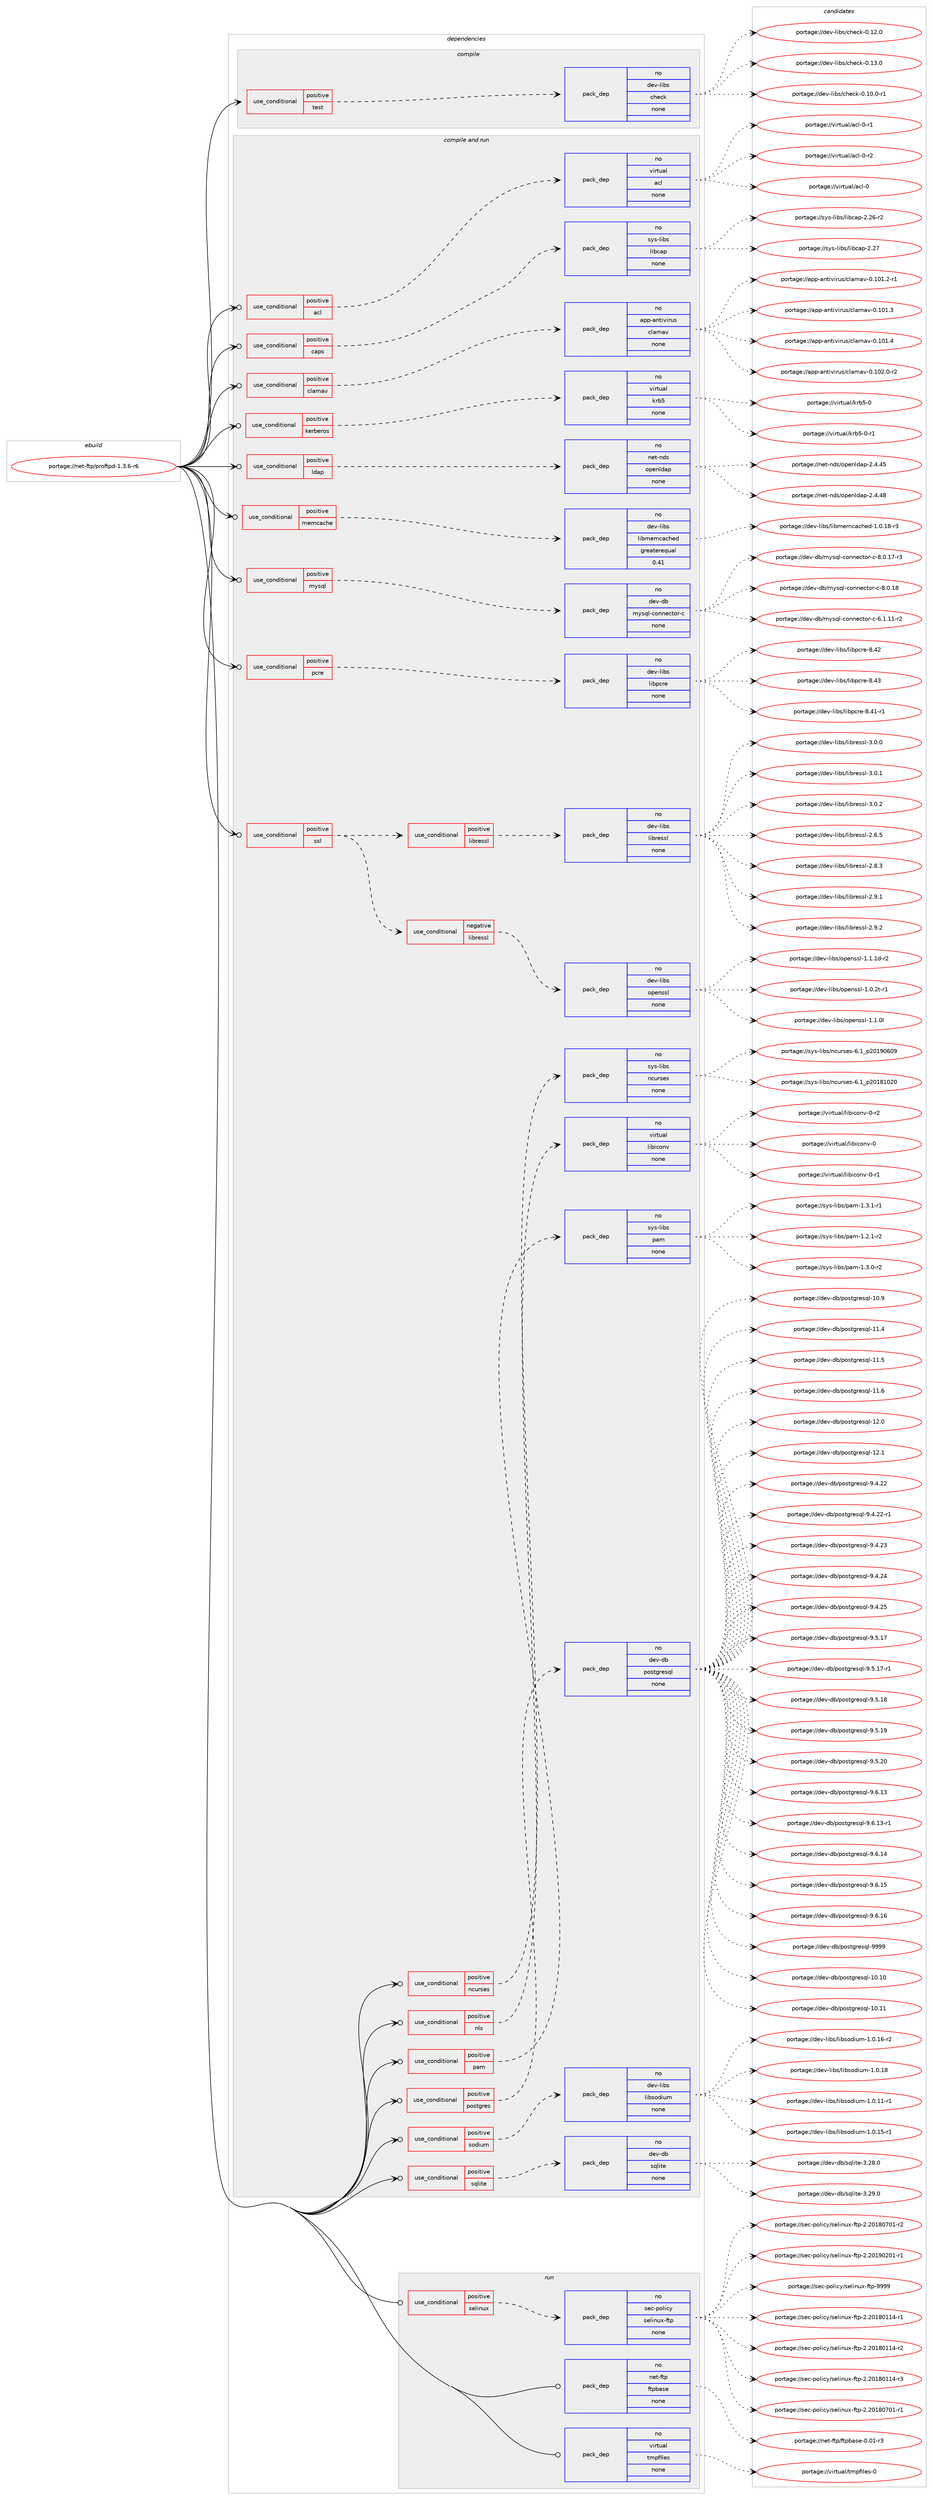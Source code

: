 digraph prolog {

# *************
# Graph options
# *************

newrank=true;
concentrate=true;
compound=true;
graph [rankdir=LR,fontname=Helvetica,fontsize=10,ranksep=1.5];#, ranksep=2.5, nodesep=0.2];
edge  [arrowhead=vee];
node  [fontname=Helvetica,fontsize=10];

# **********
# The ebuild
# **********

subgraph cluster_leftcol {
color=gray;
rank=same;
label=<<i>ebuild</i>>;
id [label="portage://net-ftp/proftpd-1.3.6-r6", color=red, width=4, href="../net-ftp/proftpd-1.3.6-r6.svg"];
}

# ****************
# The dependencies
# ****************

subgraph cluster_midcol {
color=gray;
label=<<i>dependencies</i>>;
subgraph cluster_compile {
fillcolor="#eeeeee";
style=filled;
label=<<i>compile</i>>;
subgraph cond88545 {
dependency354240 [label=<<TABLE BORDER="0" CELLBORDER="1" CELLSPACING="0" CELLPADDING="4"><TR><TD ROWSPAN="3" CELLPADDING="10">use_conditional</TD></TR><TR><TD>positive</TD></TR><TR><TD>test</TD></TR></TABLE>>, shape=none, color=red];
subgraph pack259837 {
dependency354241 [label=<<TABLE BORDER="0" CELLBORDER="1" CELLSPACING="0" CELLPADDING="4" WIDTH="220"><TR><TD ROWSPAN="6" CELLPADDING="30">pack_dep</TD></TR><TR><TD WIDTH="110">no</TD></TR><TR><TD>dev-libs</TD></TR><TR><TD>check</TD></TR><TR><TD>none</TD></TR><TR><TD></TD></TR></TABLE>>, shape=none, color=blue];
}
dependency354240:e -> dependency354241:w [weight=20,style="dashed",arrowhead="vee"];
}
id:e -> dependency354240:w [weight=20,style="solid",arrowhead="vee"];
}
subgraph cluster_compileandrun {
fillcolor="#eeeeee";
style=filled;
label=<<i>compile and run</i>>;
subgraph cond88546 {
dependency354242 [label=<<TABLE BORDER="0" CELLBORDER="1" CELLSPACING="0" CELLPADDING="4"><TR><TD ROWSPAN="3" CELLPADDING="10">use_conditional</TD></TR><TR><TD>positive</TD></TR><TR><TD>acl</TD></TR></TABLE>>, shape=none, color=red];
subgraph pack259838 {
dependency354243 [label=<<TABLE BORDER="0" CELLBORDER="1" CELLSPACING="0" CELLPADDING="4" WIDTH="220"><TR><TD ROWSPAN="6" CELLPADDING="30">pack_dep</TD></TR><TR><TD WIDTH="110">no</TD></TR><TR><TD>virtual</TD></TR><TR><TD>acl</TD></TR><TR><TD>none</TD></TR><TR><TD></TD></TR></TABLE>>, shape=none, color=blue];
}
dependency354242:e -> dependency354243:w [weight=20,style="dashed",arrowhead="vee"];
}
id:e -> dependency354242:w [weight=20,style="solid",arrowhead="odotvee"];
subgraph cond88547 {
dependency354244 [label=<<TABLE BORDER="0" CELLBORDER="1" CELLSPACING="0" CELLPADDING="4"><TR><TD ROWSPAN="3" CELLPADDING="10">use_conditional</TD></TR><TR><TD>positive</TD></TR><TR><TD>caps</TD></TR></TABLE>>, shape=none, color=red];
subgraph pack259839 {
dependency354245 [label=<<TABLE BORDER="0" CELLBORDER="1" CELLSPACING="0" CELLPADDING="4" WIDTH="220"><TR><TD ROWSPAN="6" CELLPADDING="30">pack_dep</TD></TR><TR><TD WIDTH="110">no</TD></TR><TR><TD>sys-libs</TD></TR><TR><TD>libcap</TD></TR><TR><TD>none</TD></TR><TR><TD></TD></TR></TABLE>>, shape=none, color=blue];
}
dependency354244:e -> dependency354245:w [weight=20,style="dashed",arrowhead="vee"];
}
id:e -> dependency354244:w [weight=20,style="solid",arrowhead="odotvee"];
subgraph cond88548 {
dependency354246 [label=<<TABLE BORDER="0" CELLBORDER="1" CELLSPACING="0" CELLPADDING="4"><TR><TD ROWSPAN="3" CELLPADDING="10">use_conditional</TD></TR><TR><TD>positive</TD></TR><TR><TD>clamav</TD></TR></TABLE>>, shape=none, color=red];
subgraph pack259840 {
dependency354247 [label=<<TABLE BORDER="0" CELLBORDER="1" CELLSPACING="0" CELLPADDING="4" WIDTH="220"><TR><TD ROWSPAN="6" CELLPADDING="30">pack_dep</TD></TR><TR><TD WIDTH="110">no</TD></TR><TR><TD>app-antivirus</TD></TR><TR><TD>clamav</TD></TR><TR><TD>none</TD></TR><TR><TD></TD></TR></TABLE>>, shape=none, color=blue];
}
dependency354246:e -> dependency354247:w [weight=20,style="dashed",arrowhead="vee"];
}
id:e -> dependency354246:w [weight=20,style="solid",arrowhead="odotvee"];
subgraph cond88549 {
dependency354248 [label=<<TABLE BORDER="0" CELLBORDER="1" CELLSPACING="0" CELLPADDING="4"><TR><TD ROWSPAN="3" CELLPADDING="10">use_conditional</TD></TR><TR><TD>positive</TD></TR><TR><TD>kerberos</TD></TR></TABLE>>, shape=none, color=red];
subgraph pack259841 {
dependency354249 [label=<<TABLE BORDER="0" CELLBORDER="1" CELLSPACING="0" CELLPADDING="4" WIDTH="220"><TR><TD ROWSPAN="6" CELLPADDING="30">pack_dep</TD></TR><TR><TD WIDTH="110">no</TD></TR><TR><TD>virtual</TD></TR><TR><TD>krb5</TD></TR><TR><TD>none</TD></TR><TR><TD></TD></TR></TABLE>>, shape=none, color=blue];
}
dependency354248:e -> dependency354249:w [weight=20,style="dashed",arrowhead="vee"];
}
id:e -> dependency354248:w [weight=20,style="solid",arrowhead="odotvee"];
subgraph cond88550 {
dependency354250 [label=<<TABLE BORDER="0" CELLBORDER="1" CELLSPACING="0" CELLPADDING="4"><TR><TD ROWSPAN="3" CELLPADDING="10">use_conditional</TD></TR><TR><TD>positive</TD></TR><TR><TD>ldap</TD></TR></TABLE>>, shape=none, color=red];
subgraph pack259842 {
dependency354251 [label=<<TABLE BORDER="0" CELLBORDER="1" CELLSPACING="0" CELLPADDING="4" WIDTH="220"><TR><TD ROWSPAN="6" CELLPADDING="30">pack_dep</TD></TR><TR><TD WIDTH="110">no</TD></TR><TR><TD>net-nds</TD></TR><TR><TD>openldap</TD></TR><TR><TD>none</TD></TR><TR><TD></TD></TR></TABLE>>, shape=none, color=blue];
}
dependency354250:e -> dependency354251:w [weight=20,style="dashed",arrowhead="vee"];
}
id:e -> dependency354250:w [weight=20,style="solid",arrowhead="odotvee"];
subgraph cond88551 {
dependency354252 [label=<<TABLE BORDER="0" CELLBORDER="1" CELLSPACING="0" CELLPADDING="4"><TR><TD ROWSPAN="3" CELLPADDING="10">use_conditional</TD></TR><TR><TD>positive</TD></TR><TR><TD>memcache</TD></TR></TABLE>>, shape=none, color=red];
subgraph pack259843 {
dependency354253 [label=<<TABLE BORDER="0" CELLBORDER="1" CELLSPACING="0" CELLPADDING="4" WIDTH="220"><TR><TD ROWSPAN="6" CELLPADDING="30">pack_dep</TD></TR><TR><TD WIDTH="110">no</TD></TR><TR><TD>dev-libs</TD></TR><TR><TD>libmemcached</TD></TR><TR><TD>greaterequal</TD></TR><TR><TD>0.41</TD></TR></TABLE>>, shape=none, color=blue];
}
dependency354252:e -> dependency354253:w [weight=20,style="dashed",arrowhead="vee"];
}
id:e -> dependency354252:w [weight=20,style="solid",arrowhead="odotvee"];
subgraph cond88552 {
dependency354254 [label=<<TABLE BORDER="0" CELLBORDER="1" CELLSPACING="0" CELLPADDING="4"><TR><TD ROWSPAN="3" CELLPADDING="10">use_conditional</TD></TR><TR><TD>positive</TD></TR><TR><TD>mysql</TD></TR></TABLE>>, shape=none, color=red];
subgraph pack259844 {
dependency354255 [label=<<TABLE BORDER="0" CELLBORDER="1" CELLSPACING="0" CELLPADDING="4" WIDTH="220"><TR><TD ROWSPAN="6" CELLPADDING="30">pack_dep</TD></TR><TR><TD WIDTH="110">no</TD></TR><TR><TD>dev-db</TD></TR><TR><TD>mysql-connector-c</TD></TR><TR><TD>none</TD></TR><TR><TD></TD></TR></TABLE>>, shape=none, color=blue];
}
dependency354254:e -> dependency354255:w [weight=20,style="dashed",arrowhead="vee"];
}
id:e -> dependency354254:w [weight=20,style="solid",arrowhead="odotvee"];
subgraph cond88553 {
dependency354256 [label=<<TABLE BORDER="0" CELLBORDER="1" CELLSPACING="0" CELLPADDING="4"><TR><TD ROWSPAN="3" CELLPADDING="10">use_conditional</TD></TR><TR><TD>positive</TD></TR><TR><TD>ncurses</TD></TR></TABLE>>, shape=none, color=red];
subgraph pack259845 {
dependency354257 [label=<<TABLE BORDER="0" CELLBORDER="1" CELLSPACING="0" CELLPADDING="4" WIDTH="220"><TR><TD ROWSPAN="6" CELLPADDING="30">pack_dep</TD></TR><TR><TD WIDTH="110">no</TD></TR><TR><TD>sys-libs</TD></TR><TR><TD>ncurses</TD></TR><TR><TD>none</TD></TR><TR><TD></TD></TR></TABLE>>, shape=none, color=blue];
}
dependency354256:e -> dependency354257:w [weight=20,style="dashed",arrowhead="vee"];
}
id:e -> dependency354256:w [weight=20,style="solid",arrowhead="odotvee"];
subgraph cond88554 {
dependency354258 [label=<<TABLE BORDER="0" CELLBORDER="1" CELLSPACING="0" CELLPADDING="4"><TR><TD ROWSPAN="3" CELLPADDING="10">use_conditional</TD></TR><TR><TD>positive</TD></TR><TR><TD>nls</TD></TR></TABLE>>, shape=none, color=red];
subgraph pack259846 {
dependency354259 [label=<<TABLE BORDER="0" CELLBORDER="1" CELLSPACING="0" CELLPADDING="4" WIDTH="220"><TR><TD ROWSPAN="6" CELLPADDING="30">pack_dep</TD></TR><TR><TD WIDTH="110">no</TD></TR><TR><TD>virtual</TD></TR><TR><TD>libiconv</TD></TR><TR><TD>none</TD></TR><TR><TD></TD></TR></TABLE>>, shape=none, color=blue];
}
dependency354258:e -> dependency354259:w [weight=20,style="dashed",arrowhead="vee"];
}
id:e -> dependency354258:w [weight=20,style="solid",arrowhead="odotvee"];
subgraph cond88555 {
dependency354260 [label=<<TABLE BORDER="0" CELLBORDER="1" CELLSPACING="0" CELLPADDING="4"><TR><TD ROWSPAN="3" CELLPADDING="10">use_conditional</TD></TR><TR><TD>positive</TD></TR><TR><TD>pam</TD></TR></TABLE>>, shape=none, color=red];
subgraph pack259847 {
dependency354261 [label=<<TABLE BORDER="0" CELLBORDER="1" CELLSPACING="0" CELLPADDING="4" WIDTH="220"><TR><TD ROWSPAN="6" CELLPADDING="30">pack_dep</TD></TR><TR><TD WIDTH="110">no</TD></TR><TR><TD>sys-libs</TD></TR><TR><TD>pam</TD></TR><TR><TD>none</TD></TR><TR><TD></TD></TR></TABLE>>, shape=none, color=blue];
}
dependency354260:e -> dependency354261:w [weight=20,style="dashed",arrowhead="vee"];
}
id:e -> dependency354260:w [weight=20,style="solid",arrowhead="odotvee"];
subgraph cond88556 {
dependency354262 [label=<<TABLE BORDER="0" CELLBORDER="1" CELLSPACING="0" CELLPADDING="4"><TR><TD ROWSPAN="3" CELLPADDING="10">use_conditional</TD></TR><TR><TD>positive</TD></TR><TR><TD>pcre</TD></TR></TABLE>>, shape=none, color=red];
subgraph pack259848 {
dependency354263 [label=<<TABLE BORDER="0" CELLBORDER="1" CELLSPACING="0" CELLPADDING="4" WIDTH="220"><TR><TD ROWSPAN="6" CELLPADDING="30">pack_dep</TD></TR><TR><TD WIDTH="110">no</TD></TR><TR><TD>dev-libs</TD></TR><TR><TD>libpcre</TD></TR><TR><TD>none</TD></TR><TR><TD></TD></TR></TABLE>>, shape=none, color=blue];
}
dependency354262:e -> dependency354263:w [weight=20,style="dashed",arrowhead="vee"];
}
id:e -> dependency354262:w [weight=20,style="solid",arrowhead="odotvee"];
subgraph cond88557 {
dependency354264 [label=<<TABLE BORDER="0" CELLBORDER="1" CELLSPACING="0" CELLPADDING="4"><TR><TD ROWSPAN="3" CELLPADDING="10">use_conditional</TD></TR><TR><TD>positive</TD></TR><TR><TD>postgres</TD></TR></TABLE>>, shape=none, color=red];
subgraph pack259849 {
dependency354265 [label=<<TABLE BORDER="0" CELLBORDER="1" CELLSPACING="0" CELLPADDING="4" WIDTH="220"><TR><TD ROWSPAN="6" CELLPADDING="30">pack_dep</TD></TR><TR><TD WIDTH="110">no</TD></TR><TR><TD>dev-db</TD></TR><TR><TD>postgresql</TD></TR><TR><TD>none</TD></TR><TR><TD></TD></TR></TABLE>>, shape=none, color=blue];
}
dependency354264:e -> dependency354265:w [weight=20,style="dashed",arrowhead="vee"];
}
id:e -> dependency354264:w [weight=20,style="solid",arrowhead="odotvee"];
subgraph cond88558 {
dependency354266 [label=<<TABLE BORDER="0" CELLBORDER="1" CELLSPACING="0" CELLPADDING="4"><TR><TD ROWSPAN="3" CELLPADDING="10">use_conditional</TD></TR><TR><TD>positive</TD></TR><TR><TD>sodium</TD></TR></TABLE>>, shape=none, color=red];
subgraph pack259850 {
dependency354267 [label=<<TABLE BORDER="0" CELLBORDER="1" CELLSPACING="0" CELLPADDING="4" WIDTH="220"><TR><TD ROWSPAN="6" CELLPADDING="30">pack_dep</TD></TR><TR><TD WIDTH="110">no</TD></TR><TR><TD>dev-libs</TD></TR><TR><TD>libsodium</TD></TR><TR><TD>none</TD></TR><TR><TD></TD></TR></TABLE>>, shape=none, color=blue];
}
dependency354266:e -> dependency354267:w [weight=20,style="dashed",arrowhead="vee"];
}
id:e -> dependency354266:w [weight=20,style="solid",arrowhead="odotvee"];
subgraph cond88559 {
dependency354268 [label=<<TABLE BORDER="0" CELLBORDER="1" CELLSPACING="0" CELLPADDING="4"><TR><TD ROWSPAN="3" CELLPADDING="10">use_conditional</TD></TR><TR><TD>positive</TD></TR><TR><TD>sqlite</TD></TR></TABLE>>, shape=none, color=red];
subgraph pack259851 {
dependency354269 [label=<<TABLE BORDER="0" CELLBORDER="1" CELLSPACING="0" CELLPADDING="4" WIDTH="220"><TR><TD ROWSPAN="6" CELLPADDING="30">pack_dep</TD></TR><TR><TD WIDTH="110">no</TD></TR><TR><TD>dev-db</TD></TR><TR><TD>sqlite</TD></TR><TR><TD>none</TD></TR><TR><TD></TD></TR></TABLE>>, shape=none, color=blue];
}
dependency354268:e -> dependency354269:w [weight=20,style="dashed",arrowhead="vee"];
}
id:e -> dependency354268:w [weight=20,style="solid",arrowhead="odotvee"];
subgraph cond88560 {
dependency354270 [label=<<TABLE BORDER="0" CELLBORDER="1" CELLSPACING="0" CELLPADDING="4"><TR><TD ROWSPAN="3" CELLPADDING="10">use_conditional</TD></TR><TR><TD>positive</TD></TR><TR><TD>ssl</TD></TR></TABLE>>, shape=none, color=red];
subgraph cond88561 {
dependency354271 [label=<<TABLE BORDER="0" CELLBORDER="1" CELLSPACING="0" CELLPADDING="4"><TR><TD ROWSPAN="3" CELLPADDING="10">use_conditional</TD></TR><TR><TD>negative</TD></TR><TR><TD>libressl</TD></TR></TABLE>>, shape=none, color=red];
subgraph pack259852 {
dependency354272 [label=<<TABLE BORDER="0" CELLBORDER="1" CELLSPACING="0" CELLPADDING="4" WIDTH="220"><TR><TD ROWSPAN="6" CELLPADDING="30">pack_dep</TD></TR><TR><TD WIDTH="110">no</TD></TR><TR><TD>dev-libs</TD></TR><TR><TD>openssl</TD></TR><TR><TD>none</TD></TR><TR><TD></TD></TR></TABLE>>, shape=none, color=blue];
}
dependency354271:e -> dependency354272:w [weight=20,style="dashed",arrowhead="vee"];
}
dependency354270:e -> dependency354271:w [weight=20,style="dashed",arrowhead="vee"];
subgraph cond88562 {
dependency354273 [label=<<TABLE BORDER="0" CELLBORDER="1" CELLSPACING="0" CELLPADDING="4"><TR><TD ROWSPAN="3" CELLPADDING="10">use_conditional</TD></TR><TR><TD>positive</TD></TR><TR><TD>libressl</TD></TR></TABLE>>, shape=none, color=red];
subgraph pack259853 {
dependency354274 [label=<<TABLE BORDER="0" CELLBORDER="1" CELLSPACING="0" CELLPADDING="4" WIDTH="220"><TR><TD ROWSPAN="6" CELLPADDING="30">pack_dep</TD></TR><TR><TD WIDTH="110">no</TD></TR><TR><TD>dev-libs</TD></TR><TR><TD>libressl</TD></TR><TR><TD>none</TD></TR><TR><TD></TD></TR></TABLE>>, shape=none, color=blue];
}
dependency354273:e -> dependency354274:w [weight=20,style="dashed",arrowhead="vee"];
}
dependency354270:e -> dependency354273:w [weight=20,style="dashed",arrowhead="vee"];
}
id:e -> dependency354270:w [weight=20,style="solid",arrowhead="odotvee"];
}
subgraph cluster_run {
fillcolor="#eeeeee";
style=filled;
label=<<i>run</i>>;
subgraph cond88563 {
dependency354275 [label=<<TABLE BORDER="0" CELLBORDER="1" CELLSPACING="0" CELLPADDING="4"><TR><TD ROWSPAN="3" CELLPADDING="10">use_conditional</TD></TR><TR><TD>positive</TD></TR><TR><TD>selinux</TD></TR></TABLE>>, shape=none, color=red];
subgraph pack259854 {
dependency354276 [label=<<TABLE BORDER="0" CELLBORDER="1" CELLSPACING="0" CELLPADDING="4" WIDTH="220"><TR><TD ROWSPAN="6" CELLPADDING="30">pack_dep</TD></TR><TR><TD WIDTH="110">no</TD></TR><TR><TD>sec-policy</TD></TR><TR><TD>selinux-ftp</TD></TR><TR><TD>none</TD></TR><TR><TD></TD></TR></TABLE>>, shape=none, color=blue];
}
dependency354275:e -> dependency354276:w [weight=20,style="dashed",arrowhead="vee"];
}
id:e -> dependency354275:w [weight=20,style="solid",arrowhead="odot"];
subgraph pack259855 {
dependency354277 [label=<<TABLE BORDER="0" CELLBORDER="1" CELLSPACING="0" CELLPADDING="4" WIDTH="220"><TR><TD ROWSPAN="6" CELLPADDING="30">pack_dep</TD></TR><TR><TD WIDTH="110">no</TD></TR><TR><TD>net-ftp</TD></TR><TR><TD>ftpbase</TD></TR><TR><TD>none</TD></TR><TR><TD></TD></TR></TABLE>>, shape=none, color=blue];
}
id:e -> dependency354277:w [weight=20,style="solid",arrowhead="odot"];
subgraph pack259856 {
dependency354278 [label=<<TABLE BORDER="0" CELLBORDER="1" CELLSPACING="0" CELLPADDING="4" WIDTH="220"><TR><TD ROWSPAN="6" CELLPADDING="30">pack_dep</TD></TR><TR><TD WIDTH="110">no</TD></TR><TR><TD>virtual</TD></TR><TR><TD>tmpfiles</TD></TR><TR><TD>none</TD></TR><TR><TD></TD></TR></TABLE>>, shape=none, color=blue];
}
id:e -> dependency354278:w [weight=20,style="solid",arrowhead="odot"];
}
}

# **************
# The candidates
# **************

subgraph cluster_choices {
rank=same;
color=gray;
label=<<i>candidates</i>>;

subgraph choice259837 {
color=black;
nodesep=1;
choiceportage1001011184510810598115479910410199107454846494846484511449 [label="portage://dev-libs/check-0.10.0-r1", color=red, width=4,href="../dev-libs/check-0.10.0-r1.svg"];
choiceportage100101118451081059811547991041019910745484649504648 [label="portage://dev-libs/check-0.12.0", color=red, width=4,href="../dev-libs/check-0.12.0.svg"];
choiceportage100101118451081059811547991041019910745484649514648 [label="portage://dev-libs/check-0.13.0", color=red, width=4,href="../dev-libs/check-0.13.0.svg"];
dependency354241:e -> choiceportage1001011184510810598115479910410199107454846494846484511449:w [style=dotted,weight="100"];
dependency354241:e -> choiceportage100101118451081059811547991041019910745484649504648:w [style=dotted,weight="100"];
dependency354241:e -> choiceportage100101118451081059811547991041019910745484649514648:w [style=dotted,weight="100"];
}
subgraph choice259838 {
color=black;
nodesep=1;
choiceportage118105114116117971084797991084548 [label="portage://virtual/acl-0", color=red, width=4,href="../virtual/acl-0.svg"];
choiceportage1181051141161179710847979910845484511449 [label="portage://virtual/acl-0-r1", color=red, width=4,href="../virtual/acl-0-r1.svg"];
choiceportage1181051141161179710847979910845484511450 [label="portage://virtual/acl-0-r2", color=red, width=4,href="../virtual/acl-0-r2.svg"];
dependency354243:e -> choiceportage118105114116117971084797991084548:w [style=dotted,weight="100"];
dependency354243:e -> choiceportage1181051141161179710847979910845484511449:w [style=dotted,weight="100"];
dependency354243:e -> choiceportage1181051141161179710847979910845484511450:w [style=dotted,weight="100"];
}
subgraph choice259839 {
color=black;
nodesep=1;
choiceportage11512111545108105981154710810598999711245504650544511450 [label="portage://sys-libs/libcap-2.26-r2", color=red, width=4,href="../sys-libs/libcap-2.26-r2.svg"];
choiceportage1151211154510810598115471081059899971124550465055 [label="portage://sys-libs/libcap-2.27", color=red, width=4,href="../sys-libs/libcap-2.27.svg"];
dependency354245:e -> choiceportage11512111545108105981154710810598999711245504650544511450:w [style=dotted,weight="100"];
dependency354245:e -> choiceportage1151211154510810598115471081059899971124550465055:w [style=dotted,weight="100"];
}
subgraph choice259840 {
color=black;
nodesep=1;
choiceportage9711211245971101161051181051141171154799108971099711845484649484946504511449 [label="portage://app-antivirus/clamav-0.101.2-r1", color=red, width=4,href="../app-antivirus/clamav-0.101.2-r1.svg"];
choiceportage971121124597110116105118105114117115479910897109971184548464948494651 [label="portage://app-antivirus/clamav-0.101.3", color=red, width=4,href="../app-antivirus/clamav-0.101.3.svg"];
choiceportage971121124597110116105118105114117115479910897109971184548464948494652 [label="portage://app-antivirus/clamav-0.101.4", color=red, width=4,href="../app-antivirus/clamav-0.101.4.svg"];
choiceportage9711211245971101161051181051141171154799108971099711845484649485046484511450 [label="portage://app-antivirus/clamav-0.102.0-r2", color=red, width=4,href="../app-antivirus/clamav-0.102.0-r2.svg"];
dependency354247:e -> choiceportage9711211245971101161051181051141171154799108971099711845484649484946504511449:w [style=dotted,weight="100"];
dependency354247:e -> choiceportage971121124597110116105118105114117115479910897109971184548464948494651:w [style=dotted,weight="100"];
dependency354247:e -> choiceportage971121124597110116105118105114117115479910897109971184548464948494652:w [style=dotted,weight="100"];
dependency354247:e -> choiceportage9711211245971101161051181051141171154799108971099711845484649485046484511450:w [style=dotted,weight="100"];
}
subgraph choice259841 {
color=black;
nodesep=1;
choiceportage118105114116117971084710711498534548 [label="portage://virtual/krb5-0", color=red, width=4,href="../virtual/krb5-0.svg"];
choiceportage1181051141161179710847107114985345484511449 [label="portage://virtual/krb5-0-r1", color=red, width=4,href="../virtual/krb5-0-r1.svg"];
dependency354249:e -> choiceportage118105114116117971084710711498534548:w [style=dotted,weight="100"];
dependency354249:e -> choiceportage1181051141161179710847107114985345484511449:w [style=dotted,weight="100"];
}
subgraph choice259842 {
color=black;
nodesep=1;
choiceportage11010111645110100115471111121011101081009711245504652465253 [label="portage://net-nds/openldap-2.4.45", color=red, width=4,href="../net-nds/openldap-2.4.45.svg"];
choiceportage11010111645110100115471111121011101081009711245504652465256 [label="portage://net-nds/openldap-2.4.48", color=red, width=4,href="../net-nds/openldap-2.4.48.svg"];
dependency354251:e -> choiceportage11010111645110100115471111121011101081009711245504652465253:w [style=dotted,weight="100"];
dependency354251:e -> choiceportage11010111645110100115471111121011101081009711245504652465256:w [style=dotted,weight="100"];
}
subgraph choice259843 {
color=black;
nodesep=1;
choiceportage10010111845108105981154710810598109101109999799104101100454946484649564511451 [label="portage://dev-libs/libmemcached-1.0.18-r3", color=red, width=4,href="../dev-libs/libmemcached-1.0.18-r3.svg"];
dependency354253:e -> choiceportage10010111845108105981154710810598109101109999799104101100454946484649564511451:w [style=dotted,weight="100"];
}
subgraph choice259844 {
color=black;
nodesep=1;
choiceportage1001011184510098471091211151131084599111110110101991161111144599455446494649494511450 [label="portage://dev-db/mysql-connector-c-6.1.11-r2", color=red, width=4,href="../dev-db/mysql-connector-c-6.1.11-r2.svg"];
choiceportage1001011184510098471091211151131084599111110110101991161111144599455646484649554511451 [label="portage://dev-db/mysql-connector-c-8.0.17-r3", color=red, width=4,href="../dev-db/mysql-connector-c-8.0.17-r3.svg"];
choiceportage100101118451009847109121115113108459911111011010199116111114459945564648464956 [label="portage://dev-db/mysql-connector-c-8.0.18", color=red, width=4,href="../dev-db/mysql-connector-c-8.0.18.svg"];
dependency354255:e -> choiceportage1001011184510098471091211151131084599111110110101991161111144599455446494649494511450:w [style=dotted,weight="100"];
dependency354255:e -> choiceportage1001011184510098471091211151131084599111110110101991161111144599455646484649554511451:w [style=dotted,weight="100"];
dependency354255:e -> choiceportage100101118451009847109121115113108459911111011010199116111114459945564648464956:w [style=dotted,weight="100"];
}
subgraph choice259845 {
color=black;
nodesep=1;
choiceportage1151211154510810598115471109911711411510111545544649951125048495649485048 [label="portage://sys-libs/ncurses-6.1_p20181020", color=red, width=4,href="../sys-libs/ncurses-6.1_p20181020.svg"];
choiceportage1151211154510810598115471109911711411510111545544649951125048495748544857 [label="portage://sys-libs/ncurses-6.1_p20190609", color=red, width=4,href="../sys-libs/ncurses-6.1_p20190609.svg"];
dependency354257:e -> choiceportage1151211154510810598115471109911711411510111545544649951125048495649485048:w [style=dotted,weight="100"];
dependency354257:e -> choiceportage1151211154510810598115471109911711411510111545544649951125048495748544857:w [style=dotted,weight="100"];
}
subgraph choice259846 {
color=black;
nodesep=1;
choiceportage118105114116117971084710810598105991111101184548 [label="portage://virtual/libiconv-0", color=red, width=4,href="../virtual/libiconv-0.svg"];
choiceportage1181051141161179710847108105981059911111011845484511449 [label="portage://virtual/libiconv-0-r1", color=red, width=4,href="../virtual/libiconv-0-r1.svg"];
choiceportage1181051141161179710847108105981059911111011845484511450 [label="portage://virtual/libiconv-0-r2", color=red, width=4,href="../virtual/libiconv-0-r2.svg"];
dependency354259:e -> choiceportage118105114116117971084710810598105991111101184548:w [style=dotted,weight="100"];
dependency354259:e -> choiceportage1181051141161179710847108105981059911111011845484511449:w [style=dotted,weight="100"];
dependency354259:e -> choiceportage1181051141161179710847108105981059911111011845484511450:w [style=dotted,weight="100"];
}
subgraph choice259847 {
color=black;
nodesep=1;
choiceportage115121115451081059811547112971094549465046494511450 [label="portage://sys-libs/pam-1.2.1-r2", color=red, width=4,href="../sys-libs/pam-1.2.1-r2.svg"];
choiceportage115121115451081059811547112971094549465146484511450 [label="portage://sys-libs/pam-1.3.0-r2", color=red, width=4,href="../sys-libs/pam-1.3.0-r2.svg"];
choiceportage115121115451081059811547112971094549465146494511449 [label="portage://sys-libs/pam-1.3.1-r1", color=red, width=4,href="../sys-libs/pam-1.3.1-r1.svg"];
dependency354261:e -> choiceportage115121115451081059811547112971094549465046494511450:w [style=dotted,weight="100"];
dependency354261:e -> choiceportage115121115451081059811547112971094549465146484511450:w [style=dotted,weight="100"];
dependency354261:e -> choiceportage115121115451081059811547112971094549465146494511449:w [style=dotted,weight="100"];
}
subgraph choice259848 {
color=black;
nodesep=1;
choiceportage100101118451081059811547108105981129911410145564652494511449 [label="portage://dev-libs/libpcre-8.41-r1", color=red, width=4,href="../dev-libs/libpcre-8.41-r1.svg"];
choiceportage10010111845108105981154710810598112991141014556465250 [label="portage://dev-libs/libpcre-8.42", color=red, width=4,href="../dev-libs/libpcre-8.42.svg"];
choiceportage10010111845108105981154710810598112991141014556465251 [label="portage://dev-libs/libpcre-8.43", color=red, width=4,href="../dev-libs/libpcre-8.43.svg"];
dependency354263:e -> choiceportage100101118451081059811547108105981129911410145564652494511449:w [style=dotted,weight="100"];
dependency354263:e -> choiceportage10010111845108105981154710810598112991141014556465250:w [style=dotted,weight="100"];
dependency354263:e -> choiceportage10010111845108105981154710810598112991141014556465251:w [style=dotted,weight="100"];
}
subgraph choice259849 {
color=black;
nodesep=1;
choiceportage100101118451009847112111115116103114101115113108454948464948 [label="portage://dev-db/postgresql-10.10", color=red, width=4,href="../dev-db/postgresql-10.10.svg"];
choiceportage100101118451009847112111115116103114101115113108454948464949 [label="portage://dev-db/postgresql-10.11", color=red, width=4,href="../dev-db/postgresql-10.11.svg"];
choiceportage1001011184510098471121111151161031141011151131084549484657 [label="portage://dev-db/postgresql-10.9", color=red, width=4,href="../dev-db/postgresql-10.9.svg"];
choiceportage1001011184510098471121111151161031141011151131084549494652 [label="portage://dev-db/postgresql-11.4", color=red, width=4,href="../dev-db/postgresql-11.4.svg"];
choiceportage1001011184510098471121111151161031141011151131084549494653 [label="portage://dev-db/postgresql-11.5", color=red, width=4,href="../dev-db/postgresql-11.5.svg"];
choiceportage1001011184510098471121111151161031141011151131084549494654 [label="portage://dev-db/postgresql-11.6", color=red, width=4,href="../dev-db/postgresql-11.6.svg"];
choiceportage1001011184510098471121111151161031141011151131084549504648 [label="portage://dev-db/postgresql-12.0", color=red, width=4,href="../dev-db/postgresql-12.0.svg"];
choiceportage1001011184510098471121111151161031141011151131084549504649 [label="portage://dev-db/postgresql-12.1", color=red, width=4,href="../dev-db/postgresql-12.1.svg"];
choiceportage10010111845100984711211111511610311410111511310845574652465050 [label="portage://dev-db/postgresql-9.4.22", color=red, width=4,href="../dev-db/postgresql-9.4.22.svg"];
choiceportage100101118451009847112111115116103114101115113108455746524650504511449 [label="portage://dev-db/postgresql-9.4.22-r1", color=red, width=4,href="../dev-db/postgresql-9.4.22-r1.svg"];
choiceportage10010111845100984711211111511610311410111511310845574652465051 [label="portage://dev-db/postgresql-9.4.23", color=red, width=4,href="../dev-db/postgresql-9.4.23.svg"];
choiceportage10010111845100984711211111511610311410111511310845574652465052 [label="portage://dev-db/postgresql-9.4.24", color=red, width=4,href="../dev-db/postgresql-9.4.24.svg"];
choiceportage10010111845100984711211111511610311410111511310845574652465053 [label="portage://dev-db/postgresql-9.4.25", color=red, width=4,href="../dev-db/postgresql-9.4.25.svg"];
choiceportage10010111845100984711211111511610311410111511310845574653464955 [label="portage://dev-db/postgresql-9.5.17", color=red, width=4,href="../dev-db/postgresql-9.5.17.svg"];
choiceportage100101118451009847112111115116103114101115113108455746534649554511449 [label="portage://dev-db/postgresql-9.5.17-r1", color=red, width=4,href="../dev-db/postgresql-9.5.17-r1.svg"];
choiceportage10010111845100984711211111511610311410111511310845574653464956 [label="portage://dev-db/postgresql-9.5.18", color=red, width=4,href="../dev-db/postgresql-9.5.18.svg"];
choiceportage10010111845100984711211111511610311410111511310845574653464957 [label="portage://dev-db/postgresql-9.5.19", color=red, width=4,href="../dev-db/postgresql-9.5.19.svg"];
choiceportage10010111845100984711211111511610311410111511310845574653465048 [label="portage://dev-db/postgresql-9.5.20", color=red, width=4,href="../dev-db/postgresql-9.5.20.svg"];
choiceportage10010111845100984711211111511610311410111511310845574654464951 [label="portage://dev-db/postgresql-9.6.13", color=red, width=4,href="../dev-db/postgresql-9.6.13.svg"];
choiceportage100101118451009847112111115116103114101115113108455746544649514511449 [label="portage://dev-db/postgresql-9.6.13-r1", color=red, width=4,href="../dev-db/postgresql-9.6.13-r1.svg"];
choiceportage10010111845100984711211111511610311410111511310845574654464952 [label="portage://dev-db/postgresql-9.6.14", color=red, width=4,href="../dev-db/postgresql-9.6.14.svg"];
choiceportage10010111845100984711211111511610311410111511310845574654464953 [label="portage://dev-db/postgresql-9.6.15", color=red, width=4,href="../dev-db/postgresql-9.6.15.svg"];
choiceportage10010111845100984711211111511610311410111511310845574654464954 [label="portage://dev-db/postgresql-9.6.16", color=red, width=4,href="../dev-db/postgresql-9.6.16.svg"];
choiceportage1001011184510098471121111151161031141011151131084557575757 [label="portage://dev-db/postgresql-9999", color=red, width=4,href="../dev-db/postgresql-9999.svg"];
dependency354265:e -> choiceportage100101118451009847112111115116103114101115113108454948464948:w [style=dotted,weight="100"];
dependency354265:e -> choiceportage100101118451009847112111115116103114101115113108454948464949:w [style=dotted,weight="100"];
dependency354265:e -> choiceportage1001011184510098471121111151161031141011151131084549484657:w [style=dotted,weight="100"];
dependency354265:e -> choiceportage1001011184510098471121111151161031141011151131084549494652:w [style=dotted,weight="100"];
dependency354265:e -> choiceportage1001011184510098471121111151161031141011151131084549494653:w [style=dotted,weight="100"];
dependency354265:e -> choiceportage1001011184510098471121111151161031141011151131084549494654:w [style=dotted,weight="100"];
dependency354265:e -> choiceportage1001011184510098471121111151161031141011151131084549504648:w [style=dotted,weight="100"];
dependency354265:e -> choiceportage1001011184510098471121111151161031141011151131084549504649:w [style=dotted,weight="100"];
dependency354265:e -> choiceportage10010111845100984711211111511610311410111511310845574652465050:w [style=dotted,weight="100"];
dependency354265:e -> choiceportage100101118451009847112111115116103114101115113108455746524650504511449:w [style=dotted,weight="100"];
dependency354265:e -> choiceportage10010111845100984711211111511610311410111511310845574652465051:w [style=dotted,weight="100"];
dependency354265:e -> choiceportage10010111845100984711211111511610311410111511310845574652465052:w [style=dotted,weight="100"];
dependency354265:e -> choiceportage10010111845100984711211111511610311410111511310845574652465053:w [style=dotted,weight="100"];
dependency354265:e -> choiceportage10010111845100984711211111511610311410111511310845574653464955:w [style=dotted,weight="100"];
dependency354265:e -> choiceportage100101118451009847112111115116103114101115113108455746534649554511449:w [style=dotted,weight="100"];
dependency354265:e -> choiceportage10010111845100984711211111511610311410111511310845574653464956:w [style=dotted,weight="100"];
dependency354265:e -> choiceportage10010111845100984711211111511610311410111511310845574653464957:w [style=dotted,weight="100"];
dependency354265:e -> choiceportage10010111845100984711211111511610311410111511310845574653465048:w [style=dotted,weight="100"];
dependency354265:e -> choiceportage10010111845100984711211111511610311410111511310845574654464951:w [style=dotted,weight="100"];
dependency354265:e -> choiceportage100101118451009847112111115116103114101115113108455746544649514511449:w [style=dotted,weight="100"];
dependency354265:e -> choiceportage10010111845100984711211111511610311410111511310845574654464952:w [style=dotted,weight="100"];
dependency354265:e -> choiceportage10010111845100984711211111511610311410111511310845574654464953:w [style=dotted,weight="100"];
dependency354265:e -> choiceportage10010111845100984711211111511610311410111511310845574654464954:w [style=dotted,weight="100"];
dependency354265:e -> choiceportage1001011184510098471121111151161031141011151131084557575757:w [style=dotted,weight="100"];
}
subgraph choice259850 {
color=black;
nodesep=1;
choiceportage10010111845108105981154710810598115111100105117109454946484649494511449 [label="portage://dev-libs/libsodium-1.0.11-r1", color=red, width=4,href="../dev-libs/libsodium-1.0.11-r1.svg"];
choiceportage10010111845108105981154710810598115111100105117109454946484649534511449 [label="portage://dev-libs/libsodium-1.0.15-r1", color=red, width=4,href="../dev-libs/libsodium-1.0.15-r1.svg"];
choiceportage10010111845108105981154710810598115111100105117109454946484649544511450 [label="portage://dev-libs/libsodium-1.0.16-r2", color=red, width=4,href="../dev-libs/libsodium-1.0.16-r2.svg"];
choiceportage1001011184510810598115471081059811511110010511710945494648464956 [label="portage://dev-libs/libsodium-1.0.18", color=red, width=4,href="../dev-libs/libsodium-1.0.18.svg"];
dependency354267:e -> choiceportage10010111845108105981154710810598115111100105117109454946484649494511449:w [style=dotted,weight="100"];
dependency354267:e -> choiceportage10010111845108105981154710810598115111100105117109454946484649534511449:w [style=dotted,weight="100"];
dependency354267:e -> choiceportage10010111845108105981154710810598115111100105117109454946484649544511450:w [style=dotted,weight="100"];
dependency354267:e -> choiceportage1001011184510810598115471081059811511110010511710945494648464956:w [style=dotted,weight="100"];
}
subgraph choice259851 {
color=black;
nodesep=1;
choiceportage10010111845100984711511310810511610145514650564648 [label="portage://dev-db/sqlite-3.28.0", color=red, width=4,href="../dev-db/sqlite-3.28.0.svg"];
choiceportage10010111845100984711511310810511610145514650574648 [label="portage://dev-db/sqlite-3.29.0", color=red, width=4,href="../dev-db/sqlite-3.29.0.svg"];
dependency354269:e -> choiceportage10010111845100984711511310810511610145514650564648:w [style=dotted,weight="100"];
dependency354269:e -> choiceportage10010111845100984711511310810511610145514650574648:w [style=dotted,weight="100"];
}
subgraph choice259852 {
color=black;
nodesep=1;
choiceportage1001011184510810598115471111121011101151151084549464846501164511449 [label="portage://dev-libs/openssl-1.0.2t-r1", color=red, width=4,href="../dev-libs/openssl-1.0.2t-r1.svg"];
choiceportage100101118451081059811547111112101110115115108454946494648108 [label="portage://dev-libs/openssl-1.1.0l", color=red, width=4,href="../dev-libs/openssl-1.1.0l.svg"];
choiceportage1001011184510810598115471111121011101151151084549464946491004511450 [label="portage://dev-libs/openssl-1.1.1d-r2", color=red, width=4,href="../dev-libs/openssl-1.1.1d-r2.svg"];
dependency354272:e -> choiceportage1001011184510810598115471111121011101151151084549464846501164511449:w [style=dotted,weight="100"];
dependency354272:e -> choiceportage100101118451081059811547111112101110115115108454946494648108:w [style=dotted,weight="100"];
dependency354272:e -> choiceportage1001011184510810598115471111121011101151151084549464946491004511450:w [style=dotted,weight="100"];
}
subgraph choice259853 {
color=black;
nodesep=1;
choiceportage10010111845108105981154710810598114101115115108455046544653 [label="portage://dev-libs/libressl-2.6.5", color=red, width=4,href="../dev-libs/libressl-2.6.5.svg"];
choiceportage10010111845108105981154710810598114101115115108455046564651 [label="portage://dev-libs/libressl-2.8.3", color=red, width=4,href="../dev-libs/libressl-2.8.3.svg"];
choiceportage10010111845108105981154710810598114101115115108455046574649 [label="portage://dev-libs/libressl-2.9.1", color=red, width=4,href="../dev-libs/libressl-2.9.1.svg"];
choiceportage10010111845108105981154710810598114101115115108455046574650 [label="portage://dev-libs/libressl-2.9.2", color=red, width=4,href="../dev-libs/libressl-2.9.2.svg"];
choiceportage10010111845108105981154710810598114101115115108455146484648 [label="portage://dev-libs/libressl-3.0.0", color=red, width=4,href="../dev-libs/libressl-3.0.0.svg"];
choiceportage10010111845108105981154710810598114101115115108455146484649 [label="portage://dev-libs/libressl-3.0.1", color=red, width=4,href="../dev-libs/libressl-3.0.1.svg"];
choiceportage10010111845108105981154710810598114101115115108455146484650 [label="portage://dev-libs/libressl-3.0.2", color=red, width=4,href="../dev-libs/libressl-3.0.2.svg"];
dependency354274:e -> choiceportage10010111845108105981154710810598114101115115108455046544653:w [style=dotted,weight="100"];
dependency354274:e -> choiceportage10010111845108105981154710810598114101115115108455046564651:w [style=dotted,weight="100"];
dependency354274:e -> choiceportage10010111845108105981154710810598114101115115108455046574649:w [style=dotted,weight="100"];
dependency354274:e -> choiceportage10010111845108105981154710810598114101115115108455046574650:w [style=dotted,weight="100"];
dependency354274:e -> choiceportage10010111845108105981154710810598114101115115108455146484648:w [style=dotted,weight="100"];
dependency354274:e -> choiceportage10010111845108105981154710810598114101115115108455146484649:w [style=dotted,weight="100"];
dependency354274:e -> choiceportage10010111845108105981154710810598114101115115108455146484650:w [style=dotted,weight="100"];
}
subgraph choice259854 {
color=black;
nodesep=1;
choiceportage115101994511211110810599121471151011081051101171204510211611245504650484956484949524511449 [label="portage://sec-policy/selinux-ftp-2.20180114-r1", color=red, width=4,href="../sec-policy/selinux-ftp-2.20180114-r1.svg"];
choiceportage115101994511211110810599121471151011081051101171204510211611245504650484956484949524511450 [label="portage://sec-policy/selinux-ftp-2.20180114-r2", color=red, width=4,href="../sec-policy/selinux-ftp-2.20180114-r2.svg"];
choiceportage115101994511211110810599121471151011081051101171204510211611245504650484956484949524511451 [label="portage://sec-policy/selinux-ftp-2.20180114-r3", color=red, width=4,href="../sec-policy/selinux-ftp-2.20180114-r3.svg"];
choiceportage115101994511211110810599121471151011081051101171204510211611245504650484956485548494511449 [label="portage://sec-policy/selinux-ftp-2.20180701-r1", color=red, width=4,href="../sec-policy/selinux-ftp-2.20180701-r1.svg"];
choiceportage115101994511211110810599121471151011081051101171204510211611245504650484956485548494511450 [label="portage://sec-policy/selinux-ftp-2.20180701-r2", color=red, width=4,href="../sec-policy/selinux-ftp-2.20180701-r2.svg"];
choiceportage115101994511211110810599121471151011081051101171204510211611245504650484957485048494511449 [label="portage://sec-policy/selinux-ftp-2.20190201-r1", color=red, width=4,href="../sec-policy/selinux-ftp-2.20190201-r1.svg"];
choiceportage11510199451121111081059912147115101108105110117120451021161124557575757 [label="portage://sec-policy/selinux-ftp-9999", color=red, width=4,href="../sec-policy/selinux-ftp-9999.svg"];
dependency354276:e -> choiceportage115101994511211110810599121471151011081051101171204510211611245504650484956484949524511449:w [style=dotted,weight="100"];
dependency354276:e -> choiceportage115101994511211110810599121471151011081051101171204510211611245504650484956484949524511450:w [style=dotted,weight="100"];
dependency354276:e -> choiceportage115101994511211110810599121471151011081051101171204510211611245504650484956484949524511451:w [style=dotted,weight="100"];
dependency354276:e -> choiceportage115101994511211110810599121471151011081051101171204510211611245504650484956485548494511449:w [style=dotted,weight="100"];
dependency354276:e -> choiceportage115101994511211110810599121471151011081051101171204510211611245504650484956485548494511450:w [style=dotted,weight="100"];
dependency354276:e -> choiceportage115101994511211110810599121471151011081051101171204510211611245504650484957485048494511449:w [style=dotted,weight="100"];
dependency354276:e -> choiceportage11510199451121111081059912147115101108105110117120451021161124557575757:w [style=dotted,weight="100"];
}
subgraph choice259855 {
color=black;
nodesep=1;
choiceportage1101011164510211611247102116112989711510145484648494511451 [label="portage://net-ftp/ftpbase-0.01-r3", color=red, width=4,href="../net-ftp/ftpbase-0.01-r3.svg"];
dependency354277:e -> choiceportage1101011164510211611247102116112989711510145484648494511451:w [style=dotted,weight="100"];
}
subgraph choice259856 {
color=black;
nodesep=1;
choiceportage11810511411611797108471161091121021051081011154548 [label="portage://virtual/tmpfiles-0", color=red, width=4,href="../virtual/tmpfiles-0.svg"];
dependency354278:e -> choiceportage11810511411611797108471161091121021051081011154548:w [style=dotted,weight="100"];
}
}

}
